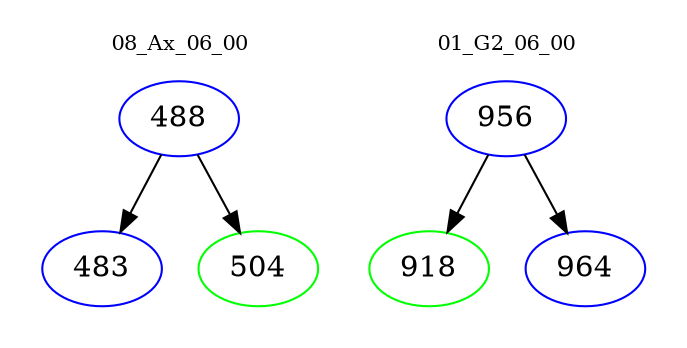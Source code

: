 digraph{
subgraph cluster_0 {
color = white
label = "08_Ax_06_00";
fontsize=10;
T0_488 [label="488", color="blue"]
T0_488 -> T0_483 [color="black"]
T0_483 [label="483", color="blue"]
T0_488 -> T0_504 [color="black"]
T0_504 [label="504", color="green"]
}
subgraph cluster_1 {
color = white
label = "01_G2_06_00";
fontsize=10;
T1_956 [label="956", color="blue"]
T1_956 -> T1_918 [color="black"]
T1_918 [label="918", color="green"]
T1_956 -> T1_964 [color="black"]
T1_964 [label="964", color="blue"]
}
}
